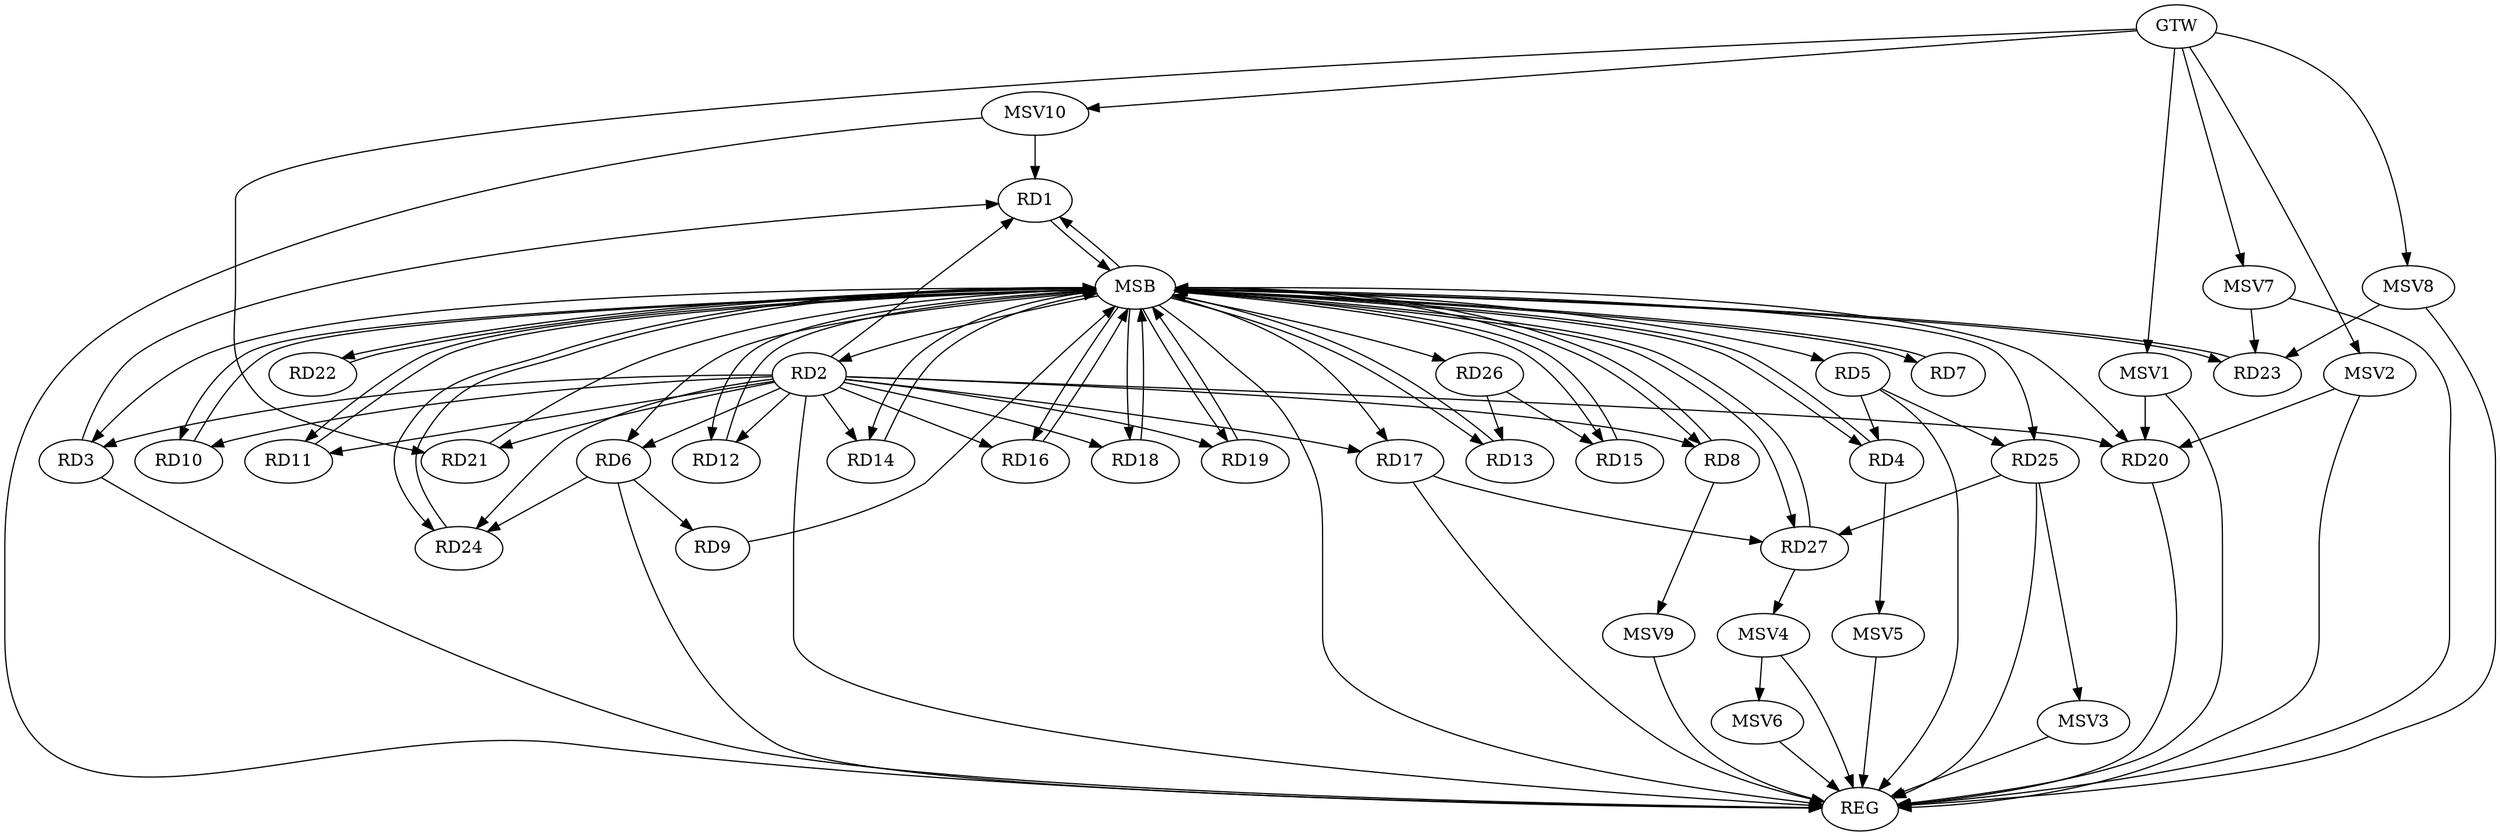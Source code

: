 strict digraph G {
  RD1 [ label="RD1" ];
  RD2 [ label="RD2" ];
  RD3 [ label="RD3" ];
  RD4 [ label="RD4" ];
  RD5 [ label="RD5" ];
  RD6 [ label="RD6" ];
  RD7 [ label="RD7" ];
  RD8 [ label="RD8" ];
  RD9 [ label="RD9" ];
  RD10 [ label="RD10" ];
  RD11 [ label="RD11" ];
  RD12 [ label="RD12" ];
  RD13 [ label="RD13" ];
  RD14 [ label="RD14" ];
  RD15 [ label="RD15" ];
  RD16 [ label="RD16" ];
  RD17 [ label="RD17" ];
  RD18 [ label="RD18" ];
  RD19 [ label="RD19" ];
  RD20 [ label="RD20" ];
  RD21 [ label="RD21" ];
  RD22 [ label="RD22" ];
  RD23 [ label="RD23" ];
  RD24 [ label="RD24" ];
  RD25 [ label="RD25" ];
  RD26 [ label="RD26" ];
  RD27 [ label="RD27" ];
  GTW [ label="GTW" ];
  REG [ label="REG" ];
  MSB [ label="MSB" ];
  MSV1 [ label="MSV1" ];
  MSV2 [ label="MSV2" ];
  MSV3 [ label="MSV3" ];
  MSV4 [ label="MSV4" ];
  MSV5 [ label="MSV5" ];
  MSV6 [ label="MSV6" ];
  MSV7 [ label="MSV7" ];
  MSV8 [ label="MSV8" ];
  MSV9 [ label="MSV9" ];
  MSV10 [ label="MSV10" ];
  RD3 -> RD1;
  RD2 -> RD14;
  RD2 -> RD17;
  RD2 -> RD19;
  RD2 -> RD24;
  RD5 -> RD4;
  RD5 -> RD25;
  RD6 -> RD9;
  RD6 -> RD24;
  RD26 -> RD13;
  RD26 -> RD15;
  RD17 -> RD27;
  RD25 -> RD27;
  GTW -> RD21;
  RD2 -> REG;
  RD3 -> REG;
  RD5 -> REG;
  RD6 -> REG;
  RD17 -> REG;
  RD20 -> REG;
  RD25 -> REG;
  RD1 -> MSB;
  MSB -> RD14;
  MSB -> RD16;
  MSB -> REG;
  RD4 -> MSB;
  MSB -> RD5;
  MSB -> RD7;
  RD7 -> MSB;
  MSB -> RD6;
  MSB -> RD12;
  MSB -> RD17;
  MSB -> RD20;
  RD8 -> MSB;
  MSB -> RD13;
  RD9 -> MSB;
  MSB -> RD3;
  MSB -> RD11;
  MSB -> RD19;
  RD10 -> MSB;
  MSB -> RD18;
  MSB -> RD23;
  RD11 -> MSB;
  MSB -> RD2;
  MSB -> RD15;
  MSB -> RD27;
  RD12 -> MSB;
  RD13 -> MSB;
  MSB -> RD10;
  RD14 -> MSB;
  MSB -> RD24;
  RD15 -> MSB;
  RD16 -> MSB;
  MSB -> RD25;
  RD18 -> MSB;
  RD19 -> MSB;
  MSB -> RD26;
  RD21 -> MSB;
  MSB -> RD8;
  RD22 -> MSB;
  MSB -> RD4;
  RD23 -> MSB;
  MSB -> RD1;
  RD24 -> MSB;
  RD27 -> MSB;
  MSB -> RD22;
  RD2 -> RD20;
  RD2 -> RD18;
  RD2 -> RD10;
  RD2 -> RD11;
  RD2 -> RD12;
  RD2 -> RD21;
  RD2 -> RD1;
  RD2 -> RD8;
  RD2 -> RD3;
  RD2 -> RD16;
  RD2 -> RD6;
  MSV1 -> RD20;
  GTW -> MSV1;
  MSV1 -> REG;
  MSV2 -> RD20;
  GTW -> MSV2;
  MSV2 -> REG;
  RD25 -> MSV3;
  MSV3 -> REG;
  RD27 -> MSV4;
  MSV4 -> REG;
  RD4 -> MSV5;
  MSV5 -> REG;
  MSV4 -> MSV6;
  MSV6 -> REG;
  MSV7 -> RD23;
  GTW -> MSV7;
  MSV7 -> REG;
  MSV8 -> RD23;
  GTW -> MSV8;
  MSV8 -> REG;
  RD8 -> MSV9;
  MSV9 -> REG;
  MSV10 -> RD1;
  GTW -> MSV10;
  MSV10 -> REG;
}
